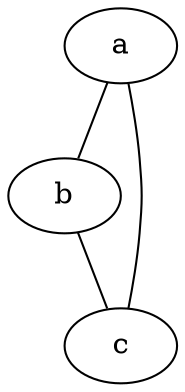 graph G {
	graph [bb="0,0,81,180"];
	node [label="\N"];
	a	 [height=0.5,
		pos="54,162",
		width=0.75];
	b	 [height=0.5,
		pos="27,90",
		width=0.75];
	a -- b	 [pos="47.601,144.41 43.36,133.41 37.811,119.03 33.54,107.96"];
	c	 [height=0.5,
		pos="54,18",
		width=0.75];
	b -- c	 [pos="33.399,72.411 37.64,61.414 43.189,47.027 47.46,35.956"];
	c -- a	 [pos="57.654,36.092 59.676,46.431 61.981,59.91 63,72 64.344,87.943 64.344,92.057 63,108 61.981,120.09 59.676,133.57 57.654,143.91"];
}
